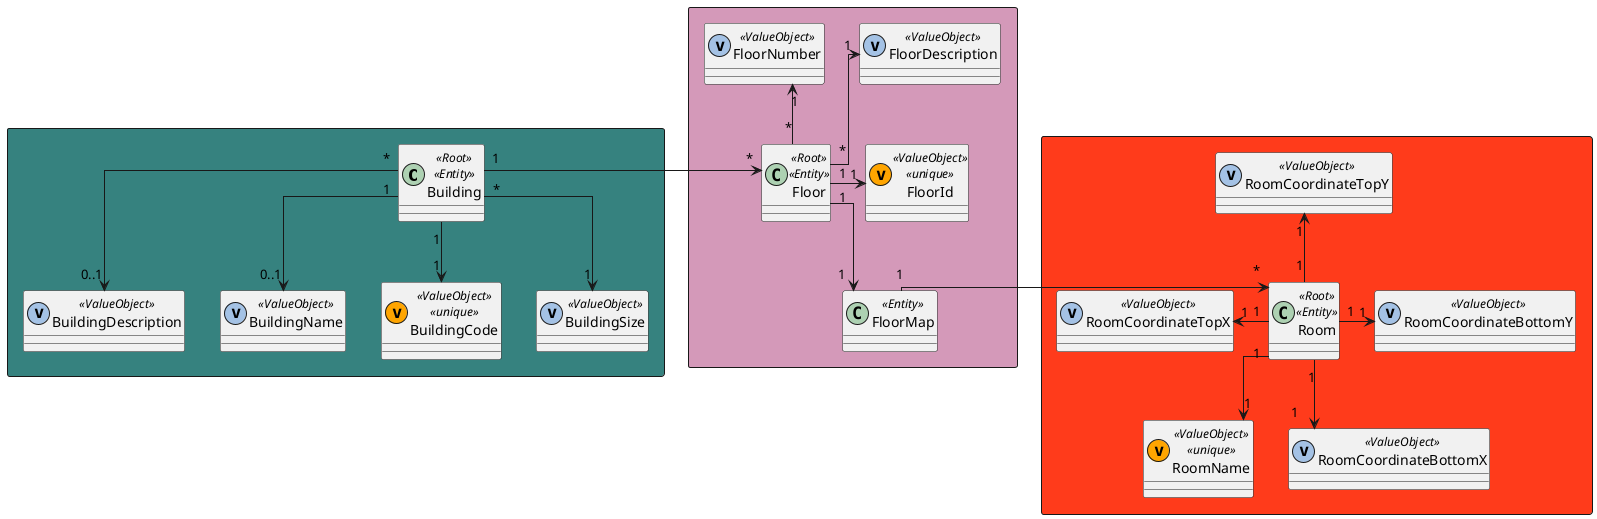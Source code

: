 @startuml domain

skinparam linetype ortho






rectangle #36827F{
class Building  << Root >> << Entity >>
class BuildingDescription  << (v,#A4C2E5) ValueObject >>
class BuildingName  << (v,#A4C2E5) ValueObject >>
class BuildingCode  << (v,orange) ValueObject >> << unique >>
class BuildingSize  << (v,#A4C2E5) ValueObject >>
}
'========================================================
rectangle #FF3B1B{
class Room << Root >> << Entity >>
class RoomName << (v,orange) ValueObject >> << unique >>
class RoomCoordinateTopX << (v,#A4C2E5) ValueObject >>
class RoomCoordinateTopY << (v,#A4C2E5) ValueObject >>
class RoomCoordinateBottomX << (v,#A4C2E5) ValueObject >>
class RoomCoordinateBottomY << (v,#A4C2E5) ValueObject >>
}
'========================================================
rectangle #D499B9{
class Floor  << Root >> << Entity >>
class FloorId  << (v,orange) ValueObject >> << unique >>
class FloorDescription  << (v,#A4C2E5) ValueObject >>
class FloorMap  << Entity >>
class FloorNumber << (v,#A4C2E5) ValueObject >>
}

'========================================================




Building "1"->"*" Floor
Building "*"-->"0..1" BuildingDescription
Building "1"-->"0..1" BuildingName
Building "*"-->"1" BuildingSize
Building "1"-->"1" BuildingCode

Room "1"-d->"1" RoomName
Room "1"-l->"1" RoomCoordinateTopX
Room "1"-u->"1" RoomCoordinateTopY
Room "1"-d->"1" RoomCoordinateBottomX
Room "1"->"1" RoomCoordinateBottomY

Floor "1"-d->"1" FloorMap
Floor "*"-u->"1" FloorNumber
Floor "*"-u->"1" FloorDescription
Floor "1" -> "1" FloorId

FloorMap "1"->"*" Room

@enduml

